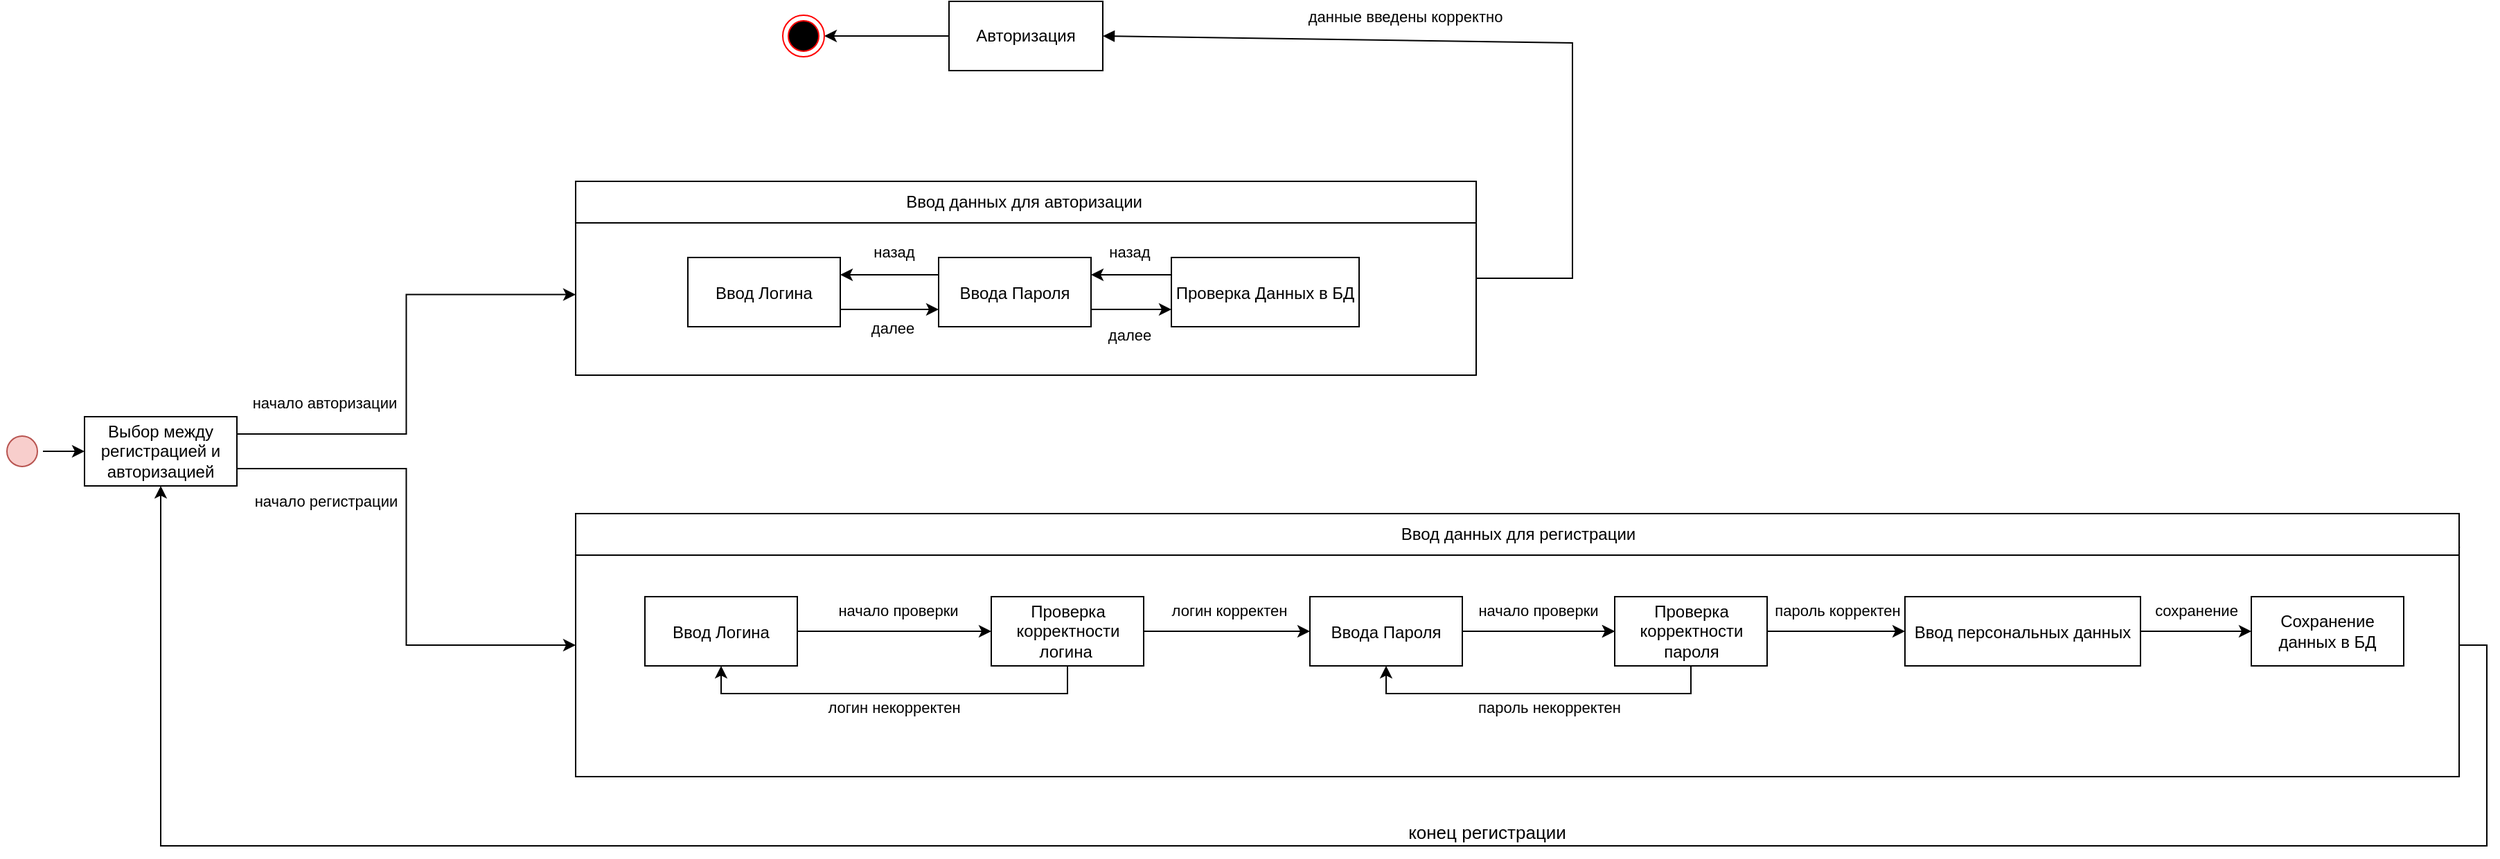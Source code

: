 <mxfile version="22.1.0" type="github">
  <diagram name="Page-1" id="e7e014a7-5840-1c2e-5031-d8a46d1fe8dd">
    <mxGraphModel dx="2485" dy="930" grid="1" gridSize="10" guides="1" tooltips="1" connect="1" arrows="1" fold="1" page="1" pageScale="1" pageWidth="1169" pageHeight="826" background="none" math="0" shadow="0">
      <root>
        <mxCell id="0" />
        <mxCell id="1" parent="0" />
        <mxCell id="65lMB2ntxEYV6htzTdzf-68" value="&lt;p style=&quot;margin:0px;margin-top:4px;text-align:center;&quot;&gt;&lt;b&gt;Class&lt;/b&gt;&lt;/p&gt;&lt;hr size=&quot;1&quot;/&gt;&lt;div style=&quot;height:2px;&quot;&gt;&lt;/div&gt;" style="verticalAlign=top;align=left;overflow=fill;fontSize=12;fontFamily=Helvetica;html=1;whiteSpace=wrap;" vertex="1" parent="1">
          <mxGeometry x="-199.5" y="300" width="650" height="140" as="geometry" />
        </mxCell>
        <mxCell id="65lMB2ntxEYV6htzTdzf-98" style="edgeStyle=orthogonalEdgeStyle;rounded=0;orthogonalLoop=1;jettySize=auto;html=1;exitX=1;exitY=0.5;exitDx=0;exitDy=0;entryX=0;entryY=0.5;entryDx=0;entryDy=0;" edge="1" parent="1" target="65lMB2ntxEYV6htzTdzf-96">
          <mxGeometry relative="1" as="geometry">
            <mxPoint x="-544" y="495" as="sourcePoint" />
          </mxGeometry>
        </mxCell>
        <mxCell id="65lMB2ntxEYV6htzTdzf-172" style="edgeStyle=orthogonalEdgeStyle;rounded=0;orthogonalLoop=1;jettySize=auto;html=1;exitX=1;exitY=0.5;exitDx=0;exitDy=0;entryX=0;entryY=0.5;entryDx=0;entryDy=0;" edge="1" parent="1" source="65lMB2ntxEYV6htzTdzf-48" target="65lMB2ntxEYV6htzTdzf-96">
          <mxGeometry relative="1" as="geometry" />
        </mxCell>
        <mxCell id="65lMB2ntxEYV6htzTdzf-48" value="" style="ellipse;shape=startState;fillColor=#f8cecc;strokeColor=#b85450;" vertex="1" parent="1">
          <mxGeometry x="-614" y="480" width="30" height="30" as="geometry" />
        </mxCell>
        <mxCell id="65lMB2ntxEYV6htzTdzf-70" style="edgeStyle=orthogonalEdgeStyle;rounded=0;orthogonalLoop=1;jettySize=auto;html=1;exitX=1;exitY=0.75;exitDx=0;exitDy=0;entryX=0;entryY=0.75;entryDx=0;entryDy=0;" edge="1" parent="1" source="65lMB2ntxEYV6htzTdzf-49" target="65lMB2ntxEYV6htzTdzf-50">
          <mxGeometry relative="1" as="geometry" />
        </mxCell>
        <mxCell id="65lMB2ntxEYV6htzTdzf-49" value="Ввод Логина" style="" vertex="1" parent="1">
          <mxGeometry x="-118.5" y="355" width="110" height="50" as="geometry" />
        </mxCell>
        <mxCell id="65lMB2ntxEYV6htzTdzf-71" style="edgeStyle=orthogonalEdgeStyle;rounded=0;orthogonalLoop=1;jettySize=auto;html=1;exitX=1;exitY=0.75;exitDx=0;exitDy=0;entryX=0;entryY=0.75;entryDx=0;entryDy=0;" edge="1" parent="1" source="65lMB2ntxEYV6htzTdzf-50" target="65lMB2ntxEYV6htzTdzf-51">
          <mxGeometry relative="1" as="geometry" />
        </mxCell>
        <mxCell id="65lMB2ntxEYV6htzTdzf-73" style="edgeStyle=orthogonalEdgeStyle;rounded=0;orthogonalLoop=1;jettySize=auto;html=1;exitX=0;exitY=0.25;exitDx=0;exitDy=0;entryX=1;entryY=0.25;entryDx=0;entryDy=0;" edge="1" parent="1" source="65lMB2ntxEYV6htzTdzf-50" target="65lMB2ntxEYV6htzTdzf-49">
          <mxGeometry relative="1" as="geometry" />
        </mxCell>
        <mxCell id="65lMB2ntxEYV6htzTdzf-82" value="далее" style="edgeLabel;html=1;align=center;verticalAlign=middle;resizable=0;points=[];" vertex="1" connectable="0" parent="65lMB2ntxEYV6htzTdzf-73">
          <mxGeometry x="-0.061" relative="1" as="geometry">
            <mxPoint x="171" y="43" as="offset" />
          </mxGeometry>
        </mxCell>
        <mxCell id="65lMB2ntxEYV6htzTdzf-83" value="далее" style="edgeLabel;html=1;align=center;verticalAlign=middle;resizable=0;points=[];" vertex="1" connectable="0" parent="65lMB2ntxEYV6htzTdzf-73">
          <mxGeometry x="-0.061" relative="1" as="geometry">
            <mxPoint y="38" as="offset" />
          </mxGeometry>
        </mxCell>
        <mxCell id="65lMB2ntxEYV6htzTdzf-84" value="назад" style="edgeLabel;html=1;align=center;verticalAlign=middle;resizable=0;points=[];" vertex="1" connectable="0" parent="65lMB2ntxEYV6htzTdzf-73">
          <mxGeometry x="-0.202" y="-3" relative="1" as="geometry">
            <mxPoint x="-4" y="-14" as="offset" />
          </mxGeometry>
        </mxCell>
        <mxCell id="65lMB2ntxEYV6htzTdzf-85" value="назад" style="edgeLabel;html=1;align=center;verticalAlign=middle;resizable=0;points=[];" vertex="1" connectable="0" parent="65lMB2ntxEYV6htzTdzf-73">
          <mxGeometry x="-0.202" y="-3" relative="1" as="geometry">
            <mxPoint x="166" y="-14" as="offset" />
          </mxGeometry>
        </mxCell>
        <mxCell id="65lMB2ntxEYV6htzTdzf-50" value="Ввода Пароля" style="" vertex="1" parent="1">
          <mxGeometry x="62.5" y="355" width="110" height="50" as="geometry" />
        </mxCell>
        <mxCell id="65lMB2ntxEYV6htzTdzf-72" style="edgeStyle=orthogonalEdgeStyle;rounded=0;orthogonalLoop=1;jettySize=auto;html=1;exitX=0;exitY=0.25;exitDx=0;exitDy=0;entryX=1;entryY=0.25;entryDx=0;entryDy=0;" edge="1" parent="1" source="65lMB2ntxEYV6htzTdzf-51" target="65lMB2ntxEYV6htzTdzf-50">
          <mxGeometry relative="1" as="geometry" />
        </mxCell>
        <mxCell id="65lMB2ntxEYV6htzTdzf-51" value="Проверка Данных в БД" style="align=center;" vertex="1" parent="1">
          <mxGeometry x="230.5" y="355" width="135.5" height="50" as="geometry" />
        </mxCell>
        <mxCell id="65lMB2ntxEYV6htzTdzf-76" value="Ввод данных для авторизации&amp;nbsp;" style="html=1;whiteSpace=wrap;" vertex="1" parent="1">
          <mxGeometry x="-199.5" y="300" width="650" height="30" as="geometry" />
        </mxCell>
        <mxCell id="65lMB2ntxEYV6htzTdzf-89" style="edgeStyle=orthogonalEdgeStyle;rounded=0;orthogonalLoop=1;jettySize=auto;html=1;exitX=0;exitY=0.5;exitDx=0;exitDy=0;entryX=1;entryY=0.5;entryDx=0;entryDy=0;" edge="1" parent="1" source="65lMB2ntxEYV6htzTdzf-77" target="65lMB2ntxEYV6htzTdzf-88">
          <mxGeometry relative="1" as="geometry" />
        </mxCell>
        <mxCell id="65lMB2ntxEYV6htzTdzf-77" value="Авторизация" style="html=1;whiteSpace=wrap;" vertex="1" parent="1">
          <mxGeometry x="70" y="170" width="111" height="50" as="geometry" />
        </mxCell>
        <mxCell id="65lMB2ntxEYV6htzTdzf-86" value="" style="html=1;verticalAlign=bottom;endArrow=block;curved=0;rounded=0;exitX=1;exitY=0.5;exitDx=0;exitDy=0;entryX=1;entryY=0.5;entryDx=0;entryDy=0;" edge="1" parent="1" source="65lMB2ntxEYV6htzTdzf-68" target="65lMB2ntxEYV6htzTdzf-77">
          <mxGeometry width="80" relative="1" as="geometry">
            <mxPoint x="430" y="240" as="sourcePoint" />
            <mxPoint x="510" y="240" as="targetPoint" />
            <Array as="points">
              <mxPoint x="520" y="370" />
              <mxPoint x="520" y="200" />
            </Array>
          </mxGeometry>
        </mxCell>
        <mxCell id="65lMB2ntxEYV6htzTdzf-87" value="данные введены корректно" style="edgeLabel;html=1;align=center;verticalAlign=middle;resizable=0;points=[];" vertex="1" connectable="0" parent="65lMB2ntxEYV6htzTdzf-86">
          <mxGeometry x="-0.03" y="-2" relative="1" as="geometry">
            <mxPoint x="-80" y="-17" as="offset" />
          </mxGeometry>
        </mxCell>
        <mxCell id="65lMB2ntxEYV6htzTdzf-174" style="edgeStyle=orthogonalEdgeStyle;rounded=0;orthogonalLoop=1;jettySize=auto;html=1;exitX=1;exitY=0.5;exitDx=0;exitDy=0;entryX=0.5;entryY=1;entryDx=0;entryDy=0;" edge="1" parent="1" source="65lMB2ntxEYV6htzTdzf-93" target="65lMB2ntxEYV6htzTdzf-96">
          <mxGeometry relative="1" as="geometry">
            <Array as="points">
              <mxPoint x="1180" y="635" />
              <mxPoint x="1180" y="780" />
              <mxPoint x="-499" y="780" />
            </Array>
          </mxGeometry>
        </mxCell>
        <mxCell id="65lMB2ntxEYV6htzTdzf-175" value="&lt;font style=&quot;font-size: 13px;&quot;&gt;конец регистрации&lt;/font&gt;" style="edgeLabel;html=1;align=center;verticalAlign=middle;resizable=0;points=[];" vertex="1" connectable="0" parent="65lMB2ntxEYV6htzTdzf-174">
          <mxGeometry x="-0.157" y="-3" relative="1" as="geometry">
            <mxPoint y="-7" as="offset" />
          </mxGeometry>
        </mxCell>
        <mxCell id="65lMB2ntxEYV6htzTdzf-93" value="&lt;p style=&quot;margin:0px;margin-top:4px;text-align:center;&quot;&gt;&lt;b&gt;Class&lt;/b&gt;&lt;/p&gt;&lt;hr size=&quot;1&quot;/&gt;&lt;div style=&quot;height:2px;&quot;&gt;&lt;/div&gt;" style="verticalAlign=top;align=left;overflow=fill;fontSize=12;fontFamily=Helvetica;html=1;whiteSpace=wrap;" vertex="1" parent="1">
          <mxGeometry x="-199.5" y="540" width="1359.5" height="190" as="geometry" />
        </mxCell>
        <mxCell id="65lMB2ntxEYV6htzTdzf-88" value="" style="ellipse;html=1;shape=endState;fillColor=#000000;strokeColor=#ff0000;" vertex="1" parent="1">
          <mxGeometry x="-50" y="180" width="30" height="30" as="geometry" />
        </mxCell>
        <mxCell id="65lMB2ntxEYV6htzTdzf-94" value="Ввод данных для регистрации" style="html=1;whiteSpace=wrap;" vertex="1" parent="1">
          <mxGeometry x="-199.5" y="540" width="1359.5" height="30" as="geometry" />
        </mxCell>
        <mxCell id="65lMB2ntxEYV6htzTdzf-100" style="edgeStyle=orthogonalEdgeStyle;rounded=0;orthogonalLoop=1;jettySize=auto;html=1;exitX=1;exitY=0.75;exitDx=0;exitDy=0;entryX=0;entryY=0.5;entryDx=0;entryDy=0;" edge="1" parent="1" source="65lMB2ntxEYV6htzTdzf-96" target="65lMB2ntxEYV6htzTdzf-93">
          <mxGeometry relative="1" as="geometry" />
        </mxCell>
        <mxCell id="65lMB2ntxEYV6htzTdzf-173" value="начало регистрации" style="edgeLabel;html=1;align=center;verticalAlign=middle;resizable=0;points=[];" vertex="1" connectable="0" parent="65lMB2ntxEYV6htzTdzf-100">
          <mxGeometry x="-0.7" y="1" relative="1" as="geometry">
            <mxPoint x="8" y="24" as="offset" />
          </mxGeometry>
        </mxCell>
        <mxCell id="65lMB2ntxEYV6htzTdzf-96" value="Выбор между регистрацией и авторизацией" style="html=1;whiteSpace=wrap;" vertex="1" parent="1">
          <mxGeometry x="-554" y="470" width="110" height="50" as="geometry" />
        </mxCell>
        <mxCell id="65lMB2ntxEYV6htzTdzf-99" style="edgeStyle=orthogonalEdgeStyle;rounded=0;orthogonalLoop=1;jettySize=auto;html=1;exitX=1;exitY=0.25;exitDx=0;exitDy=0;entryX=0;entryY=0.584;entryDx=0;entryDy=0;entryPerimeter=0;" edge="1" parent="1" source="65lMB2ntxEYV6htzTdzf-96" target="65lMB2ntxEYV6htzTdzf-68">
          <mxGeometry relative="1" as="geometry" />
        </mxCell>
        <mxCell id="65lMB2ntxEYV6htzTdzf-171" value="начало авторизации" style="edgeLabel;html=1;align=center;verticalAlign=middle;resizable=0;points=[];" vertex="1" connectable="0" parent="65lMB2ntxEYV6htzTdzf-99">
          <mxGeometry x="-0.564" y="-1" relative="1" as="geometry">
            <mxPoint x="-13" y="-24" as="offset" />
          </mxGeometry>
        </mxCell>
        <mxCell id="65lMB2ntxEYV6htzTdzf-153" style="edgeStyle=orthogonalEdgeStyle;rounded=0;orthogonalLoop=1;jettySize=auto;html=1;exitX=1;exitY=0.5;exitDx=0;exitDy=0;entryX=0;entryY=0.5;entryDx=0;entryDy=0;" edge="1" parent="1" source="65lMB2ntxEYV6htzTdzf-101" target="65lMB2ntxEYV6htzTdzf-106">
          <mxGeometry relative="1" as="geometry" />
        </mxCell>
        <mxCell id="65lMB2ntxEYV6htzTdzf-154" value="начало проверки" style="edgeLabel;html=1;align=center;verticalAlign=middle;resizable=0;points=[];" vertex="1" connectable="0" parent="65lMB2ntxEYV6htzTdzf-153">
          <mxGeometry x="0.038" y="2" relative="1" as="geometry">
            <mxPoint y="-13" as="offset" />
          </mxGeometry>
        </mxCell>
        <mxCell id="65lMB2ntxEYV6htzTdzf-101" value="Ввод Логина" style="" vertex="1" parent="1">
          <mxGeometry x="-149.5" y="600" width="110" height="50" as="geometry" />
        </mxCell>
        <mxCell id="65lMB2ntxEYV6htzTdzf-160" style="edgeStyle=orthogonalEdgeStyle;rounded=0;orthogonalLoop=1;jettySize=auto;html=1;exitX=1;exitY=0.5;exitDx=0;exitDy=0;entryX=0;entryY=0.5;entryDx=0;entryDy=0;" edge="1" parent="1" source="65lMB2ntxEYV6htzTdzf-102" target="65lMB2ntxEYV6htzTdzf-107">
          <mxGeometry relative="1" as="geometry" />
        </mxCell>
        <mxCell id="65lMB2ntxEYV6htzTdzf-161" value="начало проверки" style="edgeLabel;html=1;align=center;verticalAlign=middle;resizable=0;points=[];" vertex="1" connectable="0" parent="65lMB2ntxEYV6htzTdzf-160">
          <mxGeometry x="-0.006" y="2" relative="1" as="geometry">
            <mxPoint y="-13" as="offset" />
          </mxGeometry>
        </mxCell>
        <mxCell id="65lMB2ntxEYV6htzTdzf-167" value="" style="edgeStyle=orthogonalEdgeStyle;rounded=0;orthogonalLoop=1;jettySize=auto;html=1;" edge="1" parent="1" source="65lMB2ntxEYV6htzTdzf-102" target="65lMB2ntxEYV6htzTdzf-107">
          <mxGeometry relative="1" as="geometry" />
        </mxCell>
        <mxCell id="65lMB2ntxEYV6htzTdzf-102" value="Ввода Пароля" style="" vertex="1" parent="1">
          <mxGeometry x="330.5" y="600" width="110" height="50" as="geometry" />
        </mxCell>
        <mxCell id="65lMB2ntxEYV6htzTdzf-168" style="edgeStyle=orthogonalEdgeStyle;rounded=0;orthogonalLoop=1;jettySize=auto;html=1;exitX=1;exitY=0.5;exitDx=0;exitDy=0;entryX=0;entryY=0.5;entryDx=0;entryDy=0;" edge="1" parent="1" source="65lMB2ntxEYV6htzTdzf-103" target="65lMB2ntxEYV6htzTdzf-166">
          <mxGeometry relative="1" as="geometry" />
        </mxCell>
        <mxCell id="65lMB2ntxEYV6htzTdzf-169" value="сохранение" style="edgeLabel;html=1;align=center;verticalAlign=middle;resizable=0;points=[];" vertex="1" connectable="0" parent="65lMB2ntxEYV6htzTdzf-168">
          <mxGeometry x="0.076" y="2" relative="1" as="geometry">
            <mxPoint x="-3" y="-13" as="offset" />
          </mxGeometry>
        </mxCell>
        <mxCell id="65lMB2ntxEYV6htzTdzf-103" value="Ввод персональных данных" style="align=center;" vertex="1" parent="1">
          <mxGeometry x="760" y="600" width="170" height="50" as="geometry" />
        </mxCell>
        <mxCell id="65lMB2ntxEYV6htzTdzf-155" style="edgeStyle=orthogonalEdgeStyle;rounded=0;orthogonalLoop=1;jettySize=auto;html=1;exitX=1;exitY=0.5;exitDx=0;exitDy=0;entryX=0;entryY=0.5;entryDx=0;entryDy=0;" edge="1" parent="1" source="65lMB2ntxEYV6htzTdzf-106" target="65lMB2ntxEYV6htzTdzf-102">
          <mxGeometry relative="1" as="geometry" />
        </mxCell>
        <mxCell id="65lMB2ntxEYV6htzTdzf-156" value="логин корректен" style="edgeLabel;html=1;align=center;verticalAlign=middle;resizable=0;points=[];" vertex="1" connectable="0" parent="65lMB2ntxEYV6htzTdzf-155">
          <mxGeometry x="0.02" relative="1" as="geometry">
            <mxPoint y="-15" as="offset" />
          </mxGeometry>
        </mxCell>
        <mxCell id="65lMB2ntxEYV6htzTdzf-158" style="edgeStyle=orthogonalEdgeStyle;rounded=0;orthogonalLoop=1;jettySize=auto;html=1;exitX=0.5;exitY=1;exitDx=0;exitDy=0;entryX=0.5;entryY=1;entryDx=0;entryDy=0;" edge="1" parent="1" source="65lMB2ntxEYV6htzTdzf-106" target="65lMB2ntxEYV6htzTdzf-101">
          <mxGeometry relative="1" as="geometry" />
        </mxCell>
        <mxCell id="65lMB2ntxEYV6htzTdzf-159" value="логин некорректен" style="edgeLabel;html=1;align=center;verticalAlign=middle;resizable=0;points=[];" vertex="1" connectable="0" parent="65lMB2ntxEYV6htzTdzf-158">
          <mxGeometry x="0.005" y="1" relative="1" as="geometry">
            <mxPoint y="9" as="offset" />
          </mxGeometry>
        </mxCell>
        <mxCell id="65lMB2ntxEYV6htzTdzf-106" value="Проверка корректности логина&amp;nbsp;" style="html=1;whiteSpace=wrap;" vertex="1" parent="1">
          <mxGeometry x="100.5" y="600" width="110" height="50" as="geometry" />
        </mxCell>
        <mxCell id="65lMB2ntxEYV6htzTdzf-162" style="edgeStyle=orthogonalEdgeStyle;rounded=0;orthogonalLoop=1;jettySize=auto;html=1;exitX=0.5;exitY=1;exitDx=0;exitDy=0;entryX=0.5;entryY=1;entryDx=0;entryDy=0;" edge="1" parent="1" source="65lMB2ntxEYV6htzTdzf-107" target="65lMB2ntxEYV6htzTdzf-102">
          <mxGeometry relative="1" as="geometry" />
        </mxCell>
        <mxCell id="65lMB2ntxEYV6htzTdzf-163" value="пароль некорректен" style="edgeLabel;html=1;align=center;verticalAlign=middle;resizable=0;points=[];" vertex="1" connectable="0" parent="65lMB2ntxEYV6htzTdzf-162">
          <mxGeometry x="-0.059" y="-1" relative="1" as="geometry">
            <mxPoint y="11" as="offset" />
          </mxGeometry>
        </mxCell>
        <mxCell id="65lMB2ntxEYV6htzTdzf-164" style="edgeStyle=orthogonalEdgeStyle;rounded=0;orthogonalLoop=1;jettySize=auto;html=1;exitX=1;exitY=0.5;exitDx=0;exitDy=0;entryX=0;entryY=0.5;entryDx=0;entryDy=0;" edge="1" parent="1" source="65lMB2ntxEYV6htzTdzf-107" target="65lMB2ntxEYV6htzTdzf-103">
          <mxGeometry relative="1" as="geometry" />
        </mxCell>
        <mxCell id="65lMB2ntxEYV6htzTdzf-165" value="пароль корректен" style="edgeLabel;html=1;align=center;verticalAlign=middle;resizable=0;points=[];" vertex="1" connectable="0" parent="65lMB2ntxEYV6htzTdzf-164">
          <mxGeometry x="0.019" relative="1" as="geometry">
            <mxPoint y="-15" as="offset" />
          </mxGeometry>
        </mxCell>
        <mxCell id="65lMB2ntxEYV6htzTdzf-107" value="Проверка корректности пароля" style="html=1;whiteSpace=wrap;" vertex="1" parent="1">
          <mxGeometry x="550.5" y="600" width="110" height="50" as="geometry" />
        </mxCell>
        <mxCell id="65lMB2ntxEYV6htzTdzf-166" value="Сохранение данных в БД" style="html=1;whiteSpace=wrap;" vertex="1" parent="1">
          <mxGeometry x="1010" y="600" width="110" height="50" as="geometry" />
        </mxCell>
      </root>
    </mxGraphModel>
  </diagram>
</mxfile>
